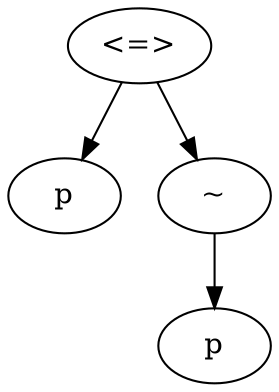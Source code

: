 digraph {
	1650221043920 [label="\<=>"]
	1650221046160 [label=p]
	1650221043920 -> 1650221046160
	1650221042064 [label="~"]
	1650221043920 -> 1650221042064
	1650221046544 [label=p]
	1650221042064 -> 1650221046544
}
